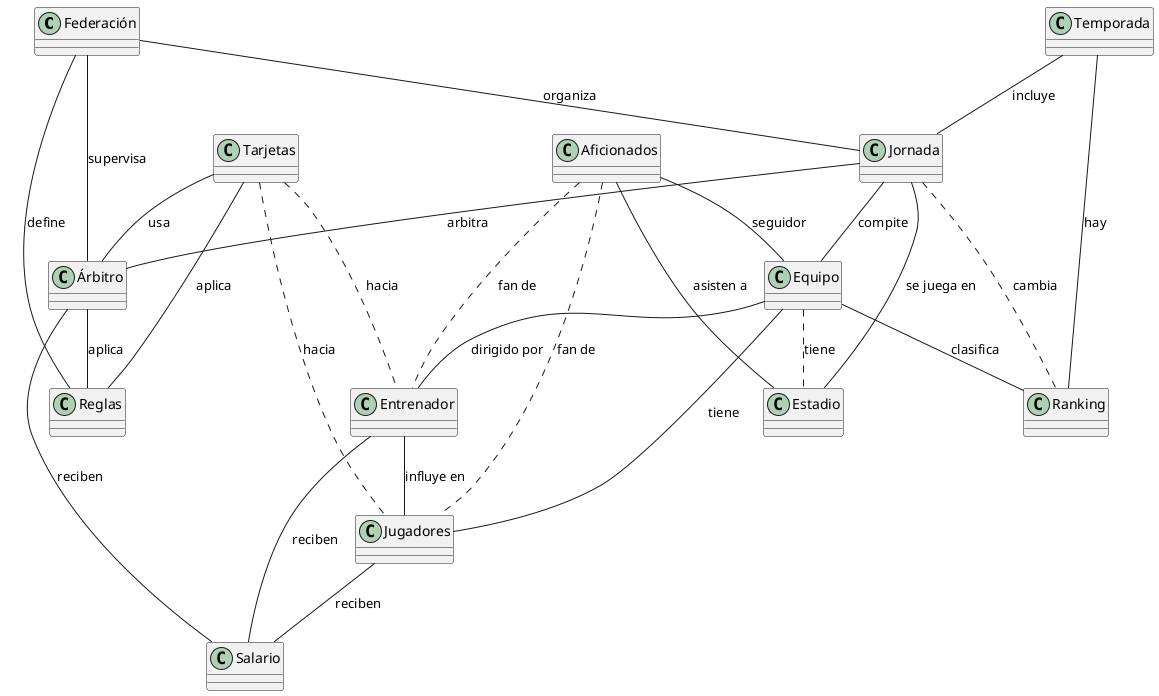 @startuml

class Federación {
}

class Reglas {
}

class Árbitro {
}
class Tarjetas {
}


class Entrenador {
}

class Equipo {
}

class Jugadores {
}

class Aficionados {
}

class Jornada {
}

class Estadio {
}

class Salario {
}

class Temporada {
}

class Ranking {
}

Federación -- Reglas : "define"
Federación -- Árbitro : "supervisa"
Federación -- Jornada : "organiza"
Jornada -- Equipo : "compite"
Jornada -- Árbitro : "arbitra"
Jornada -- Estadio : "se juega en"
Equipo -- Jugadores : "tiene"
Equipo -- Entrenador : "dirigido por"
Equipo .. Estadio : "tiene"
Aficionados -- Estadio : "asisten a"
Aficionados .. Entrenador : "fan de"
Aficionados .. Jugadores : "fan de"
Aficionados -- Equipo : "seguidor"
Jugadores -- Salario : "reciben"
Entrenador -- Salario : "reciben"
Árbitro -- Salario : "reciben"
Árbitro -- Reglas : "aplica"
Entrenador -- Jugadores : "influye en"
Temporada -- Jornada : "incluye"
Temporada -- Ranking : "hay"
Jornada .. Ranking : "cambia"
Equipo -- Ranking : "clasifica"
Tarjetas -- Reglas : "aplica"
Tarjetas -- Árbitro : "usa"
Tarjetas .. Jugadores : "hacia"
Tarjetas .. Entrenador : "hacia"

@enduml
